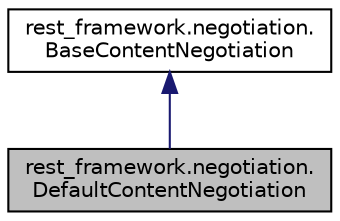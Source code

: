 digraph "rest_framework.negotiation.DefaultContentNegotiation"
{
 // LATEX_PDF_SIZE
  edge [fontname="Helvetica",fontsize="10",labelfontname="Helvetica",labelfontsize="10"];
  node [fontname="Helvetica",fontsize="10",shape=record];
  Node1 [label="rest_framework.negotiation.\lDefaultContentNegotiation",height=0.2,width=0.4,color="black", fillcolor="grey75", style="filled", fontcolor="black",tooltip=" "];
  Node2 -> Node1 [dir="back",color="midnightblue",fontsize="10",style="solid"];
  Node2 [label="rest_framework.negotiation.\lBaseContentNegotiation",height=0.2,width=0.4,color="black", fillcolor="white", style="filled",URL="$classrest__framework_1_1negotiation_1_1_base_content_negotiation.html",tooltip=" "];
}
